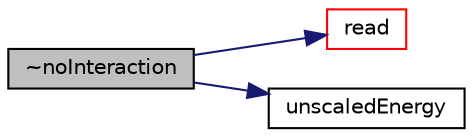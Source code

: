 digraph "~noInteraction"
{
  bgcolor="transparent";
  edge [fontname="Helvetica",fontsize="10",labelfontname="Helvetica",labelfontsize="10"];
  node [fontname="Helvetica",fontsize="10",shape=record];
  rankdir="LR";
  Node1 [label="~noInteraction",height=0.2,width=0.4,color="black", fillcolor="grey75", style="filled", fontcolor="black"];
  Node1 -> Node2 [color="midnightblue",fontsize="10",style="solid",fontname="Helvetica"];
  Node2 [label="read",height=0.2,width=0.4,color="red",URL="$a01651.html#a646f6b9e314f4e96310c6291a2be3579",tooltip="Read dictionary. "];
  Node1 -> Node3 [color="midnightblue",fontsize="10",style="solid",fontname="Helvetica"];
  Node3 [label="unscaledEnergy",height=0.2,width=0.4,color="black",URL="$a01651.html#a73698c4cdd0bb3eaaf7a7aa4ba68f011"];
}
